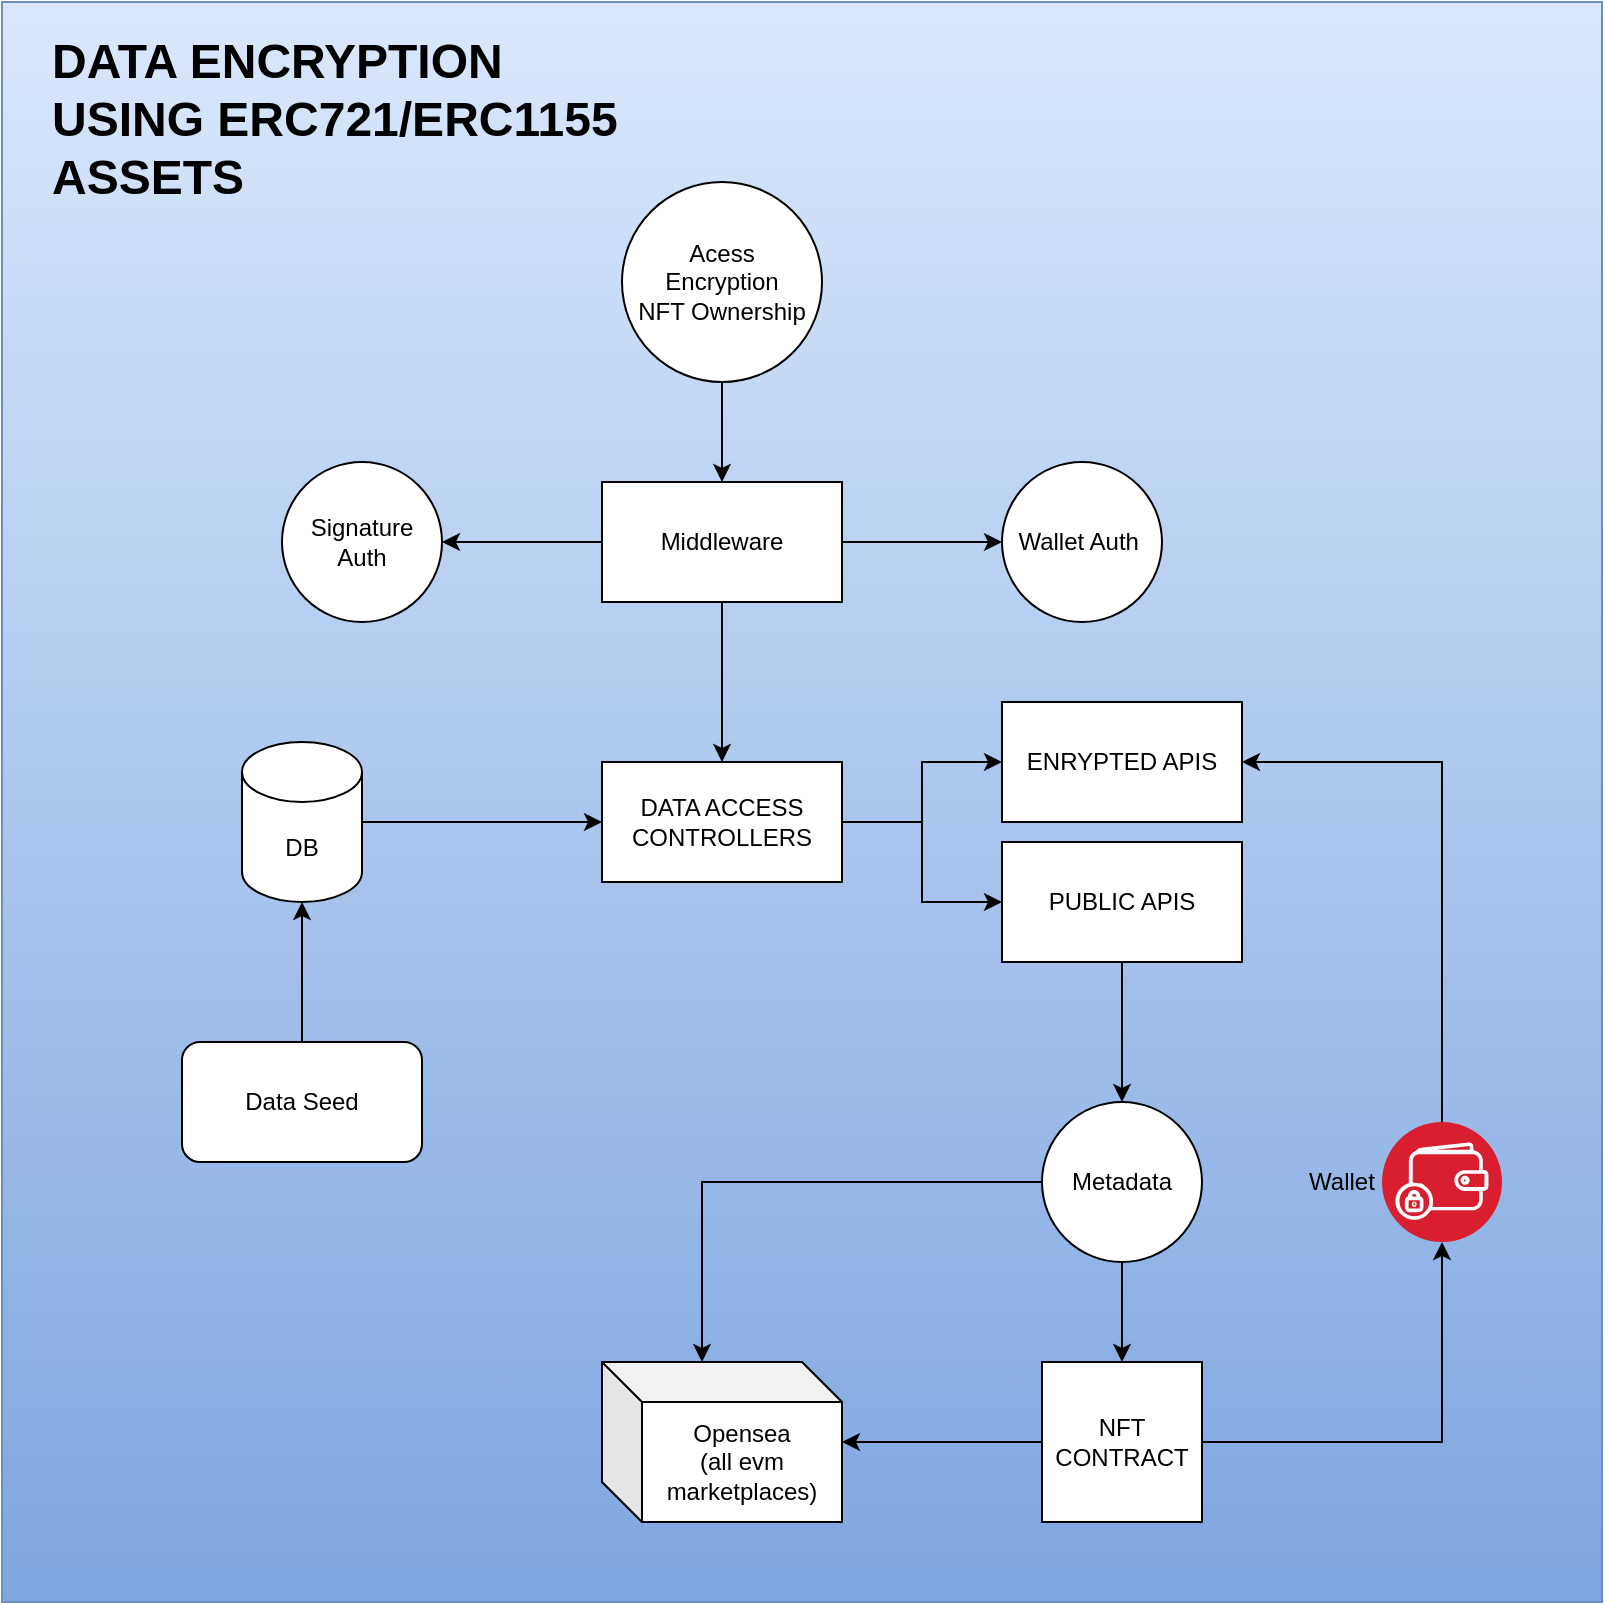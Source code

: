 <mxfile version="21.6.9" type="github">
  <diagram name="Page-1" id="b8S6dWH1ZSPeB2DPJQyO">
    <mxGraphModel dx="1615" dy="869" grid="1" gridSize="10" guides="1" tooltips="1" connect="1" arrows="1" fold="1" page="1" pageScale="1" pageWidth="850" pageHeight="1100" math="0" shadow="0">
      <root>
        <mxCell id="0" />
        <mxCell id="1" parent="0" />
        <mxCell id="ld6cC4TjsvHuvVWa66fl-32" value="" style="whiteSpace=wrap;html=1;aspect=fixed;fillColor=#dae8fc;gradientColor=#7ea6e0;strokeColor=#6c8ebf;" vertex="1" parent="1">
          <mxGeometry x="40" y="50" width="800" height="800" as="geometry" />
        </mxCell>
        <mxCell id="ld6cC4TjsvHuvVWa66fl-5" value="" style="edgeStyle=orthogonalEdgeStyle;rounded=0;orthogonalLoop=1;jettySize=auto;html=1;" edge="1" parent="1" source="ld6cC4TjsvHuvVWa66fl-1" target="ld6cC4TjsvHuvVWa66fl-4">
          <mxGeometry relative="1" as="geometry" />
        </mxCell>
        <mxCell id="ld6cC4TjsvHuvVWa66fl-1" value="DB" style="shape=cylinder3;whiteSpace=wrap;html=1;boundedLbl=1;backgroundOutline=1;size=15;" vertex="1" parent="1">
          <mxGeometry x="160" y="420" width="60" height="80" as="geometry" />
        </mxCell>
        <mxCell id="ld6cC4TjsvHuvVWa66fl-3" value="" style="edgeStyle=orthogonalEdgeStyle;rounded=0;orthogonalLoop=1;jettySize=auto;html=1;" edge="1" parent="1" source="ld6cC4TjsvHuvVWa66fl-2" target="ld6cC4TjsvHuvVWa66fl-1">
          <mxGeometry relative="1" as="geometry" />
        </mxCell>
        <mxCell id="ld6cC4TjsvHuvVWa66fl-2" value="Data Seed" style="rounded=1;whiteSpace=wrap;html=1;" vertex="1" parent="1">
          <mxGeometry x="130" y="570" width="120" height="60" as="geometry" />
        </mxCell>
        <mxCell id="ld6cC4TjsvHuvVWa66fl-11" value="" style="edgeStyle=orthogonalEdgeStyle;rounded=0;orthogonalLoop=1;jettySize=auto;html=1;" edge="1" parent="1" source="ld6cC4TjsvHuvVWa66fl-4" target="ld6cC4TjsvHuvVWa66fl-10">
          <mxGeometry relative="1" as="geometry" />
        </mxCell>
        <mxCell id="ld6cC4TjsvHuvVWa66fl-20" style="edgeStyle=orthogonalEdgeStyle;rounded=0;orthogonalLoop=1;jettySize=auto;html=1;entryX=0;entryY=0.5;entryDx=0;entryDy=0;" edge="1" parent="1" source="ld6cC4TjsvHuvVWa66fl-4" target="ld6cC4TjsvHuvVWa66fl-19">
          <mxGeometry relative="1" as="geometry" />
        </mxCell>
        <mxCell id="ld6cC4TjsvHuvVWa66fl-4" value="DATA ACCESS CONTROLLERS" style="whiteSpace=wrap;html=1;" vertex="1" parent="1">
          <mxGeometry x="340" y="430" width="120" height="60" as="geometry" />
        </mxCell>
        <mxCell id="ld6cC4TjsvHuvVWa66fl-9" value="" style="edgeStyle=orthogonalEdgeStyle;rounded=0;orthogonalLoop=1;jettySize=auto;html=1;" edge="1" parent="1" source="ld6cC4TjsvHuvVWa66fl-6" target="ld6cC4TjsvHuvVWa66fl-4">
          <mxGeometry relative="1" as="geometry" />
        </mxCell>
        <mxCell id="ld6cC4TjsvHuvVWa66fl-13" value="" style="edgeStyle=orthogonalEdgeStyle;rounded=0;orthogonalLoop=1;jettySize=auto;html=1;" edge="1" parent="1" source="ld6cC4TjsvHuvVWa66fl-6">
          <mxGeometry relative="1" as="geometry">
            <mxPoint x="260" y="320" as="targetPoint" />
          </mxGeometry>
        </mxCell>
        <mxCell id="ld6cC4TjsvHuvVWa66fl-16" value="" style="edgeStyle=orthogonalEdgeStyle;rounded=0;orthogonalLoop=1;jettySize=auto;html=1;" edge="1" parent="1" source="ld6cC4TjsvHuvVWa66fl-6" target="ld6cC4TjsvHuvVWa66fl-15">
          <mxGeometry relative="1" as="geometry" />
        </mxCell>
        <mxCell id="ld6cC4TjsvHuvVWa66fl-6" value="Middleware" style="rounded=0;whiteSpace=wrap;html=1;" vertex="1" parent="1">
          <mxGeometry x="340" y="290" width="120" height="60" as="geometry" />
        </mxCell>
        <mxCell id="ld6cC4TjsvHuvVWa66fl-8" value="" style="edgeStyle=orthogonalEdgeStyle;rounded=0;orthogonalLoop=1;jettySize=auto;html=1;" edge="1" parent="1" source="ld6cC4TjsvHuvVWa66fl-7" target="ld6cC4TjsvHuvVWa66fl-6">
          <mxGeometry relative="1" as="geometry" />
        </mxCell>
        <mxCell id="ld6cC4TjsvHuvVWa66fl-7" value="Acess&lt;br&gt;Encryption&lt;br&gt;NFT Ownership" style="ellipse;whiteSpace=wrap;html=1;aspect=fixed;" vertex="1" parent="1">
          <mxGeometry x="350" y="140" width="100" height="100" as="geometry" />
        </mxCell>
        <mxCell id="ld6cC4TjsvHuvVWa66fl-10" value="ENRYPTED APIS" style="whiteSpace=wrap;html=1;" vertex="1" parent="1">
          <mxGeometry x="540" y="400" width="120" height="60" as="geometry" />
        </mxCell>
        <mxCell id="ld6cC4TjsvHuvVWa66fl-14" value="Signature&lt;br&gt;Auth" style="ellipse;whiteSpace=wrap;html=1;aspect=fixed;" vertex="1" parent="1">
          <mxGeometry x="180" y="280" width="80" height="80" as="geometry" />
        </mxCell>
        <mxCell id="ld6cC4TjsvHuvVWa66fl-15" value="Wallet Auth&amp;nbsp;" style="ellipse;whiteSpace=wrap;html=1;aspect=fixed;" vertex="1" parent="1">
          <mxGeometry x="540" y="280" width="80" height="80" as="geometry" />
        </mxCell>
        <mxCell id="ld6cC4TjsvHuvVWa66fl-22" value="" style="edgeStyle=orthogonalEdgeStyle;rounded=0;orthogonalLoop=1;jettySize=auto;html=1;" edge="1" parent="1" source="ld6cC4TjsvHuvVWa66fl-19" target="ld6cC4TjsvHuvVWa66fl-21">
          <mxGeometry relative="1" as="geometry" />
        </mxCell>
        <mxCell id="ld6cC4TjsvHuvVWa66fl-19" value="PUBLIC APIS" style="whiteSpace=wrap;html=1;" vertex="1" parent="1">
          <mxGeometry x="540" y="470" width="120" height="60" as="geometry" />
        </mxCell>
        <mxCell id="ld6cC4TjsvHuvVWa66fl-24" value="" style="edgeStyle=orthogonalEdgeStyle;rounded=0;orthogonalLoop=1;jettySize=auto;html=1;" edge="1" parent="1" source="ld6cC4TjsvHuvVWa66fl-21" target="ld6cC4TjsvHuvVWa66fl-23">
          <mxGeometry relative="1" as="geometry" />
        </mxCell>
        <mxCell id="ld6cC4TjsvHuvVWa66fl-30" style="edgeStyle=orthogonalEdgeStyle;rounded=0;orthogonalLoop=1;jettySize=auto;html=1;entryX=0;entryY=0;entryDx=50;entryDy=0;entryPerimeter=0;" edge="1" parent="1" source="ld6cC4TjsvHuvVWa66fl-21" target="ld6cC4TjsvHuvVWa66fl-29">
          <mxGeometry relative="1" as="geometry" />
        </mxCell>
        <mxCell id="ld6cC4TjsvHuvVWa66fl-21" value="Metadata" style="ellipse;whiteSpace=wrap;html=1;" vertex="1" parent="1">
          <mxGeometry x="560" y="600" width="80" height="80" as="geometry" />
        </mxCell>
        <mxCell id="ld6cC4TjsvHuvVWa66fl-26" style="edgeStyle=orthogonalEdgeStyle;rounded=0;orthogonalLoop=1;jettySize=auto;html=1;entryX=0.5;entryY=1;entryDx=0;entryDy=0;" edge="1" parent="1" source="ld6cC4TjsvHuvVWa66fl-23" target="ld6cC4TjsvHuvVWa66fl-25">
          <mxGeometry relative="1" as="geometry" />
        </mxCell>
        <mxCell id="ld6cC4TjsvHuvVWa66fl-31" value="" style="edgeStyle=orthogonalEdgeStyle;rounded=0;orthogonalLoop=1;jettySize=auto;html=1;" edge="1" parent="1" source="ld6cC4TjsvHuvVWa66fl-23" target="ld6cC4TjsvHuvVWa66fl-29">
          <mxGeometry relative="1" as="geometry" />
        </mxCell>
        <mxCell id="ld6cC4TjsvHuvVWa66fl-23" value="NFT CONTRACT" style="whiteSpace=wrap;html=1;aspect=fixed;" vertex="1" parent="1">
          <mxGeometry x="560" y="730" width="80" height="80" as="geometry" />
        </mxCell>
        <mxCell id="ld6cC4TjsvHuvVWa66fl-27" style="edgeStyle=orthogonalEdgeStyle;rounded=0;orthogonalLoop=1;jettySize=auto;html=1;entryX=1;entryY=0.5;entryDx=0;entryDy=0;" edge="1" parent="1" source="ld6cC4TjsvHuvVWa66fl-25" target="ld6cC4TjsvHuvVWa66fl-10">
          <mxGeometry relative="1" as="geometry">
            <Array as="points">
              <mxPoint x="760" y="430" />
            </Array>
          </mxGeometry>
        </mxCell>
        <mxCell id="ld6cC4TjsvHuvVWa66fl-25" value="" style="image;aspect=fixed;perimeter=ellipsePerimeter;html=1;align=center;shadow=0;dashed=0;fontColor=#4277BB;labelBackgroundColor=default;fontSize=12;spacingTop=3;image=img/lib/ibm/blockchain/wallet.svg;" vertex="1" parent="1">
          <mxGeometry x="730" y="610" width="60" height="60" as="geometry" />
        </mxCell>
        <mxCell id="ld6cC4TjsvHuvVWa66fl-28" value="Wallet" style="text;html=1;strokeColor=none;fillColor=none;align=center;verticalAlign=middle;whiteSpace=wrap;rounded=0;" vertex="1" parent="1">
          <mxGeometry x="680" y="625" width="60" height="30" as="geometry" />
        </mxCell>
        <mxCell id="ld6cC4TjsvHuvVWa66fl-29" value="Opensea&lt;br&gt;(all evm marketplaces)" style="shape=cube;whiteSpace=wrap;html=1;boundedLbl=1;backgroundOutline=1;darkOpacity=0.05;darkOpacity2=0.1;" vertex="1" parent="1">
          <mxGeometry x="340" y="730" width="120" height="80" as="geometry" />
        </mxCell>
        <mxCell id="ld6cC4TjsvHuvVWa66fl-33" value="&lt;h1&gt;DATA ENCRYPTION USING ERC721/ERC1155 ASSETS&lt;/h1&gt;" style="text;html=1;strokeColor=none;fillColor=none;spacing=5;spacingTop=-20;whiteSpace=wrap;overflow=hidden;rounded=0;" vertex="1" parent="1">
          <mxGeometry x="60" y="60" width="310" height="120" as="geometry" />
        </mxCell>
      </root>
    </mxGraphModel>
  </diagram>
</mxfile>
